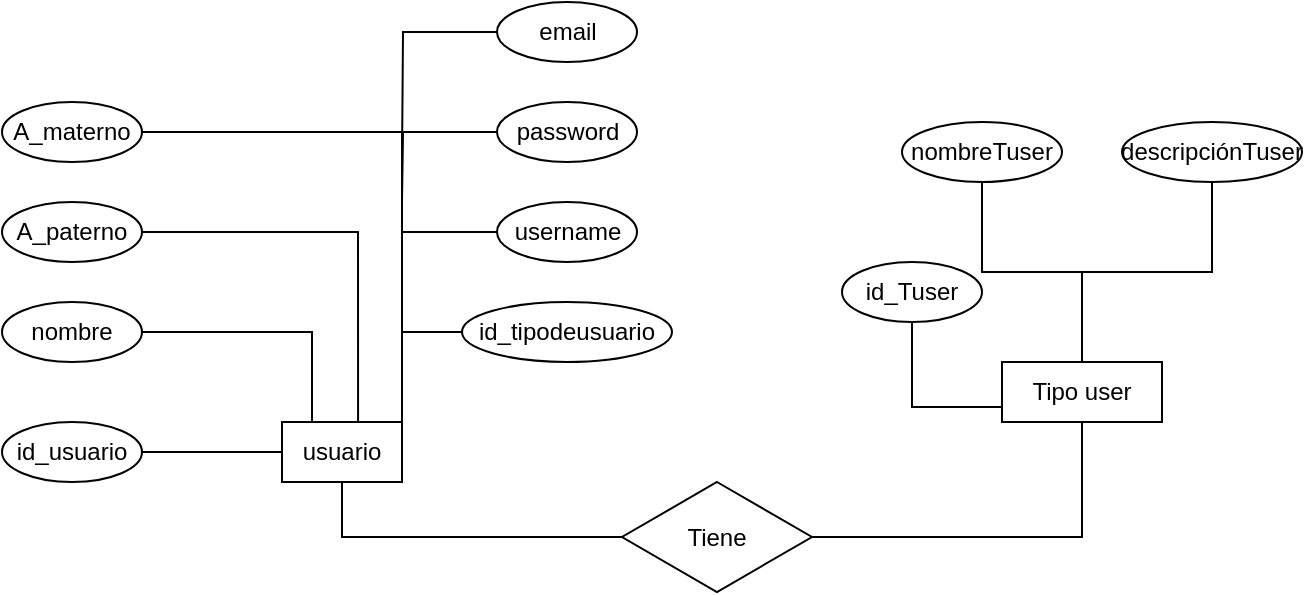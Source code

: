 <mxfile version="24.0.8" type="github">
  <diagram id="R2lEEEUBdFMjLlhIrx00" name="Page-1">
    <mxGraphModel dx="880" dy="460" grid="1" gridSize="10" guides="1" tooltips="1" connect="1" arrows="1" fold="1" page="1" pageScale="1" pageWidth="850" pageHeight="1100" math="0" shadow="0" extFonts="Permanent Marker^https://fonts.googleapis.com/css?family=Permanent+Marker">
      <root>
        <mxCell id="0" />
        <mxCell id="1" parent="0" />
        <mxCell id="ltnLcaIPfErRgB0OrsOT-4" value="" style="edgeStyle=orthogonalEdgeStyle;rounded=0;orthogonalLoop=1;jettySize=auto;html=1;endArrow=none;endFill=0;" edge="1" parent="1" source="ltnLcaIPfErRgB0OrsOT-1" target="ltnLcaIPfErRgB0OrsOT-2">
          <mxGeometry relative="1" as="geometry" />
        </mxCell>
        <mxCell id="ltnLcaIPfErRgB0OrsOT-1" value="id_usuario" style="ellipse;whiteSpace=wrap;html=1;" vertex="1" parent="1">
          <mxGeometry x="60" y="250" width="70" height="30" as="geometry" />
        </mxCell>
        <mxCell id="ltnLcaIPfErRgB0OrsOT-2" value="usuario" style="rounded=0;whiteSpace=wrap;html=1;verticalAlign=middle;horizontal=1;" vertex="1" parent="1">
          <mxGeometry x="200" y="250" width="60" height="30" as="geometry" />
        </mxCell>
        <mxCell id="ltnLcaIPfErRgB0OrsOT-8" style="edgeStyle=orthogonalEdgeStyle;rounded=0;orthogonalLoop=1;jettySize=auto;html=1;exitX=1;exitY=0.5;exitDx=0;exitDy=0;entryX=0.25;entryY=0;entryDx=0;entryDy=0;endArrow=none;endFill=0;" edge="1" parent="1" source="ltnLcaIPfErRgB0OrsOT-5" target="ltnLcaIPfErRgB0OrsOT-2">
          <mxGeometry relative="1" as="geometry" />
        </mxCell>
        <mxCell id="ltnLcaIPfErRgB0OrsOT-5" value="nombre" style="ellipse;whiteSpace=wrap;html=1;" vertex="1" parent="1">
          <mxGeometry x="60" y="190" width="70" height="30" as="geometry" />
        </mxCell>
        <mxCell id="ltnLcaIPfErRgB0OrsOT-9" style="edgeStyle=orthogonalEdgeStyle;rounded=0;orthogonalLoop=1;jettySize=auto;html=1;exitX=1;exitY=0.5;exitDx=0;exitDy=0;endArrow=none;endFill=0;entryX=0.634;entryY=0.011;entryDx=0;entryDy=0;entryPerimeter=0;" edge="1" parent="1" source="ltnLcaIPfErRgB0OrsOT-6" target="ltnLcaIPfErRgB0OrsOT-2">
          <mxGeometry relative="1" as="geometry" />
        </mxCell>
        <mxCell id="ltnLcaIPfErRgB0OrsOT-6" value="A_paterno" style="ellipse;whiteSpace=wrap;html=1;" vertex="1" parent="1">
          <mxGeometry x="60" y="140" width="70" height="30" as="geometry" />
        </mxCell>
        <mxCell id="ltnLcaIPfErRgB0OrsOT-19" style="edgeStyle=orthogonalEdgeStyle;rounded=0;orthogonalLoop=1;jettySize=auto;html=1;exitX=1;exitY=0.5;exitDx=0;exitDy=0;entryX=1;entryY=0;entryDx=0;entryDy=0;endArrow=none;endFill=0;" edge="1" parent="1" source="ltnLcaIPfErRgB0OrsOT-7" target="ltnLcaIPfErRgB0OrsOT-2">
          <mxGeometry relative="1" as="geometry" />
        </mxCell>
        <mxCell id="ltnLcaIPfErRgB0OrsOT-7" value="A_materno" style="ellipse;whiteSpace=wrap;html=1;" vertex="1" parent="1">
          <mxGeometry x="60" y="90" width="70" height="30" as="geometry" />
        </mxCell>
        <mxCell id="ltnLcaIPfErRgB0OrsOT-20" style="edgeStyle=orthogonalEdgeStyle;rounded=0;orthogonalLoop=1;jettySize=auto;html=1;exitX=0;exitY=0.5;exitDx=0;exitDy=0;endArrow=none;endFill=0;" edge="1" parent="1" source="ltnLcaIPfErRgB0OrsOT-12">
          <mxGeometry relative="1" as="geometry">
            <mxPoint x="260" y="140" as="targetPoint" />
          </mxGeometry>
        </mxCell>
        <mxCell id="ltnLcaIPfErRgB0OrsOT-12" value="password" style="ellipse;whiteSpace=wrap;html=1;" vertex="1" parent="1">
          <mxGeometry x="307.5" y="90" width="70" height="30" as="geometry" />
        </mxCell>
        <mxCell id="ltnLcaIPfErRgB0OrsOT-23" style="edgeStyle=orthogonalEdgeStyle;rounded=0;orthogonalLoop=1;jettySize=auto;html=1;exitX=0;exitY=0.5;exitDx=0;exitDy=0;endArrow=none;endFill=0;" edge="1" parent="1" source="ltnLcaIPfErRgB0OrsOT-14">
          <mxGeometry relative="1" as="geometry">
            <mxPoint x="260" y="155" as="targetPoint" />
          </mxGeometry>
        </mxCell>
        <mxCell id="ltnLcaIPfErRgB0OrsOT-14" value="username" style="ellipse;whiteSpace=wrap;html=1;" vertex="1" parent="1">
          <mxGeometry x="307.5" y="140" width="70" height="30" as="geometry" />
        </mxCell>
        <mxCell id="ltnLcaIPfErRgB0OrsOT-22" style="edgeStyle=orthogonalEdgeStyle;rounded=0;orthogonalLoop=1;jettySize=auto;html=1;exitX=0;exitY=0.5;exitDx=0;exitDy=0;endArrow=none;endFill=0;" edge="1" parent="1" source="ltnLcaIPfErRgB0OrsOT-16">
          <mxGeometry relative="1" as="geometry">
            <mxPoint x="260" y="210" as="targetPoint" />
          </mxGeometry>
        </mxCell>
        <mxCell id="ltnLcaIPfErRgB0OrsOT-16" value="id_tipodeusuario" style="ellipse;whiteSpace=wrap;html=1;" vertex="1" parent="1">
          <mxGeometry x="290" y="190" width="105" height="30" as="geometry" />
        </mxCell>
        <mxCell id="ltnLcaIPfErRgB0OrsOT-25" style="edgeStyle=orthogonalEdgeStyle;rounded=0;orthogonalLoop=1;jettySize=auto;html=1;exitX=0;exitY=0.5;exitDx=0;exitDy=0;endArrow=none;endFill=0;" edge="1" parent="1" source="ltnLcaIPfErRgB0OrsOT-24">
          <mxGeometry relative="1" as="geometry">
            <mxPoint x="260" y="120" as="targetPoint" />
          </mxGeometry>
        </mxCell>
        <mxCell id="ltnLcaIPfErRgB0OrsOT-24" value="email" style="ellipse;whiteSpace=wrap;html=1;" vertex="1" parent="1">
          <mxGeometry x="307.5" y="40" width="70" height="30" as="geometry" />
        </mxCell>
        <mxCell id="ltnLcaIPfErRgB0OrsOT-26" value="Tipo user" style="rounded=0;whiteSpace=wrap;html=1;" vertex="1" parent="1">
          <mxGeometry x="560" y="220" width="80" height="30" as="geometry" />
        </mxCell>
        <mxCell id="ltnLcaIPfErRgB0OrsOT-31" style="edgeStyle=orthogonalEdgeStyle;rounded=0;orthogonalLoop=1;jettySize=auto;html=1;exitX=0.5;exitY=1;exitDx=0;exitDy=0;entryX=0;entryY=0.75;entryDx=0;entryDy=0;endArrow=none;endFill=0;" edge="1" parent="1" source="ltnLcaIPfErRgB0OrsOT-27" target="ltnLcaIPfErRgB0OrsOT-26">
          <mxGeometry relative="1" as="geometry" />
        </mxCell>
        <mxCell id="ltnLcaIPfErRgB0OrsOT-27" value="id_Tuser" style="ellipse;whiteSpace=wrap;html=1;" vertex="1" parent="1">
          <mxGeometry x="480" y="170" width="70" height="30" as="geometry" />
        </mxCell>
        <mxCell id="ltnLcaIPfErRgB0OrsOT-32" style="edgeStyle=orthogonalEdgeStyle;rounded=0;orthogonalLoop=1;jettySize=auto;html=1;exitX=0.5;exitY=1;exitDx=0;exitDy=0;endArrow=none;endFill=0;" edge="1" parent="1" source="ltnLcaIPfErRgB0OrsOT-28" target="ltnLcaIPfErRgB0OrsOT-26">
          <mxGeometry relative="1" as="geometry" />
        </mxCell>
        <mxCell id="ltnLcaIPfErRgB0OrsOT-28" value="nombreTuser" style="ellipse;whiteSpace=wrap;html=1;" vertex="1" parent="1">
          <mxGeometry x="510" y="100" width="80" height="30" as="geometry" />
        </mxCell>
        <mxCell id="ltnLcaIPfErRgB0OrsOT-33" style="edgeStyle=orthogonalEdgeStyle;rounded=0;orthogonalLoop=1;jettySize=auto;html=1;exitX=0.5;exitY=1;exitDx=0;exitDy=0;entryX=0.5;entryY=0;entryDx=0;entryDy=0;endArrow=none;endFill=0;" edge="1" parent="1" source="ltnLcaIPfErRgB0OrsOT-29" target="ltnLcaIPfErRgB0OrsOT-26">
          <mxGeometry relative="1" as="geometry" />
        </mxCell>
        <mxCell id="ltnLcaIPfErRgB0OrsOT-29" value="descripciónTuser" style="ellipse;whiteSpace=wrap;html=1;" vertex="1" parent="1">
          <mxGeometry x="620" y="100" width="90" height="30" as="geometry" />
        </mxCell>
        <mxCell id="ltnLcaIPfErRgB0OrsOT-36" style="edgeStyle=orthogonalEdgeStyle;rounded=0;orthogonalLoop=1;jettySize=auto;html=1;exitX=1;exitY=0.5;exitDx=0;exitDy=0;entryX=0.5;entryY=1;entryDx=0;entryDy=0;endArrow=none;endFill=0;" edge="1" parent="1" source="ltnLcaIPfErRgB0OrsOT-34" target="ltnLcaIPfErRgB0OrsOT-26">
          <mxGeometry relative="1" as="geometry" />
        </mxCell>
        <mxCell id="ltnLcaIPfErRgB0OrsOT-37" style="edgeStyle=orthogonalEdgeStyle;rounded=0;orthogonalLoop=1;jettySize=auto;html=1;exitX=0;exitY=0.5;exitDx=0;exitDy=0;entryX=0.5;entryY=1;entryDx=0;entryDy=0;endArrow=none;endFill=0;" edge="1" parent="1" source="ltnLcaIPfErRgB0OrsOT-34" target="ltnLcaIPfErRgB0OrsOT-2">
          <mxGeometry relative="1" as="geometry" />
        </mxCell>
        <mxCell id="ltnLcaIPfErRgB0OrsOT-34" value="Tiene" style="rhombus;whiteSpace=wrap;html=1;" vertex="1" parent="1">
          <mxGeometry x="370" y="280" width="95" height="55" as="geometry" />
        </mxCell>
      </root>
    </mxGraphModel>
  </diagram>
</mxfile>
